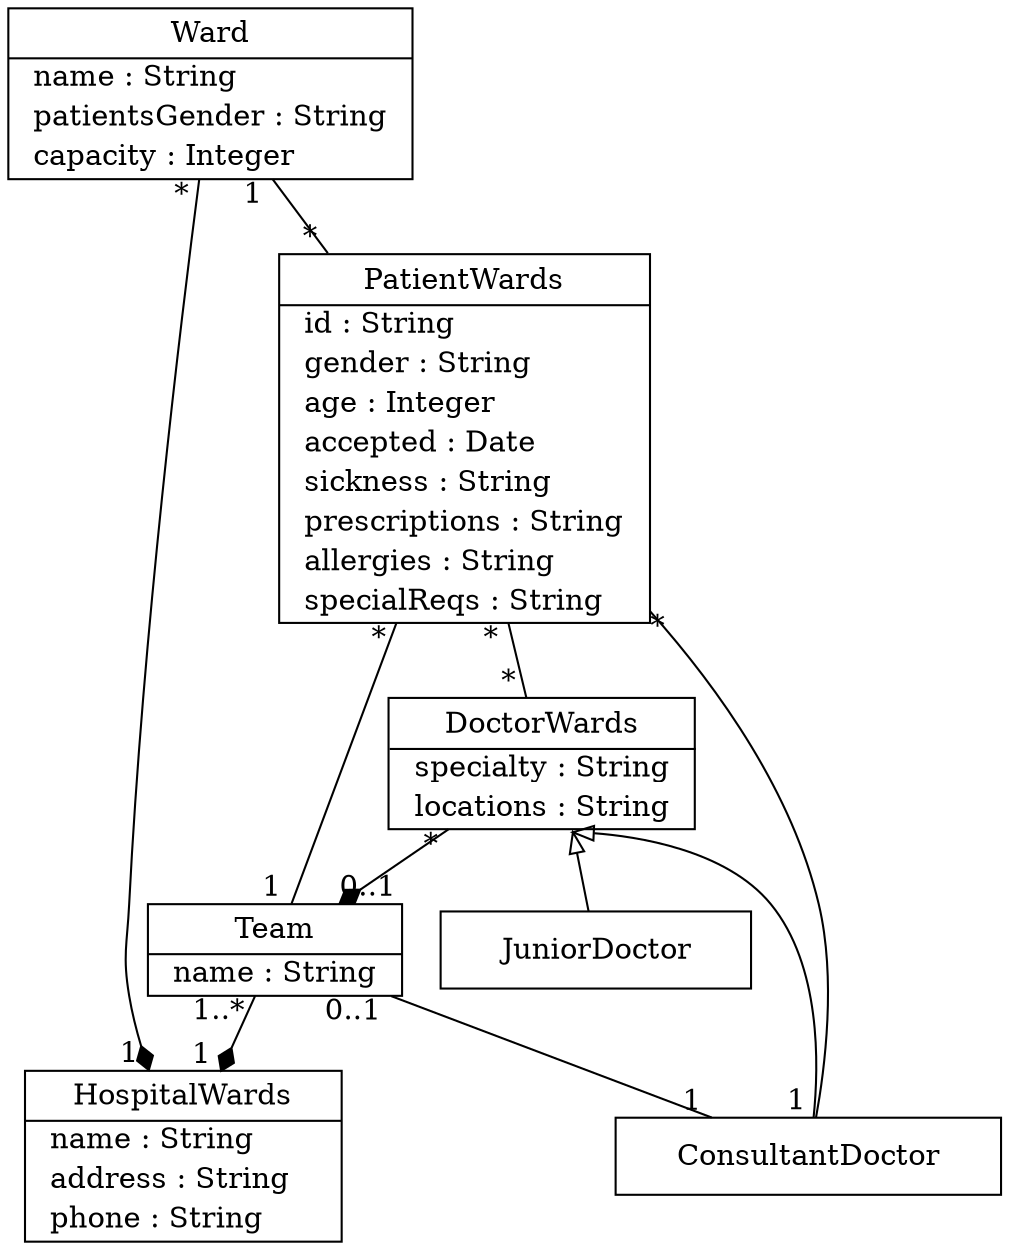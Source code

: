 // Code generated by Umple 1.31.1.5860.78bb27cc6

digraph "Wards and Teams" {
  rankdir="BT"
  node [ratio="auto" shape=record margin=0; href="javascript:Action.selectClass(&quot;\N&quot;);"];

  // Class: HospitalWards
  "HospitalWards" [shape=plaintext margin=0 label=<<table border="1" cellspacing="0" cellborder="0" cellpadding="2"><tr><td cellpadding="4">    HospitalWards    </td></tr><hr/><tr><td align="left" href="" title="String name&#13;">  name : String  </td></tr><tr><td align="left" href="" title="String address&#13;">  address : String  </td></tr><tr><td align="left" href="" title="String phone&#13;">  phone : String  </td></tr></table>>,
   tooltip="class HospitalWards
"];

  // Class: Team
  "Team" [shape=plaintext margin=0 label=<<table border="1" cellspacing="0" cellborder="0" cellpadding="2"><tr><td cellpadding="4">    Team    </td></tr><hr/><tr><td align="left" href="" title="String name&#13;">  name : String  </td></tr></table>>,
   tooltip="class Team
"];

  // Class: Ward
  "Ward" [shape=plaintext margin=0 label=<<table border="1" cellspacing="0" cellborder="0" cellpadding="2"><tr><td cellpadding="4">    Ward    </td></tr><hr/><tr><td align="left" href="" title="String name&#13;">  name : String  </td></tr><tr><td align="left" href="" title="String patientsGender&#13;">  patientsGender : String  </td></tr><tr><td align="left" href="" title="Integer capacity&#13;">  capacity : Integer  </td></tr></table>>,
   tooltip="class Ward
"];

  // Class: DoctorWards
  "DoctorWards" [shape=plaintext margin=0 label=<<table border="1" cellspacing="0" cellborder="0" cellpadding="2"><tr><td cellpadding="4">    DoctorWards    </td></tr><hr/><tr><td align="left" href="" title="String specialty&#13;">  specialty : String  </td></tr><tr><td align="left" href="" title="String locations&#13;">  locations : String  </td></tr></table>>,
   tooltip="class DoctorWards
"];

  // Class: ConsultantDoctor
  "ConsultantDoctor" [shape=plaintext margin=0 label=<<table border="1" cellspacing="0" cellborder="0" cellpadding="10"><tr><td>    ConsultantDoctor    </td></tr></table>>,
   tooltip="class ConsultantDoctor
"];
  "ConsultantDoctor" -> "DoctorWards" [arrowhead="empty"; samehead="gen"];


  // Class: JuniorDoctor
  "JuniorDoctor" [shape=plaintext margin=0 label=<<table border="1" cellspacing="0" cellborder="0" cellpadding="10"><tr><td>    JuniorDoctor    </td></tr></table>>,
   tooltip="class JuniorDoctor
"];
  "JuniorDoctor" -> "DoctorWards" [arrowhead="empty"; samehead="gen"];


  // Class: PatientWards
  "PatientWards" [shape=plaintext margin=0 label=<<table border="1" cellspacing="0" cellborder="0" cellpadding="2"><tr><td cellpadding="4">    PatientWards    </td></tr><hr/><tr><td align="left" href="" title="String id&#13;">  id : String  </td></tr><tr><td align="left" href="" title="String gender&#13;">  gender : String  </td></tr><tr><td align="left" href="" title="Integer age&#13;">  age : Integer  </td></tr><tr><td align="left" href="" title="Date accepted&#13;">  accepted : Date  </td></tr><tr><td align="left" href="" title="String sickness&#13;">  sickness : String  </td></tr><tr><td align="left" href="" title="String prescriptions&#13;">  prescriptions : String  </td></tr><tr><td align="left" href="" title="String allergies&#13;">  allergies : String  </td></tr><tr><td align="left" href="" title="String specialReqs&#13;">  specialReqs : String  </td></tr></table>>,
   tooltip="class PatientWards
"];

  // All associations
  "HospitalWards" -> "Team" [dir="back", arrowtail="diamond", taillabel="1 ", headlabel="1..* ", tooltip="HospitalWards 1  <@>- 1..*  Team

A Team has A HospitalWards. It must always have exactly, one, and can never have none. And there is an upper bound of at most one HospitalWards.

A HospitalWards has at least 1 Team and can never have none. And there is no upper bound defined.

This is a composition. A Team is part of a HospitalWards. When any HospitalWards is destroyed its parts are destroyed too.
" headtooltip="HospitalWards 1  <@>- 1..*  Team

A Team has A HospitalWards. It must always have exactly, one, and can never have none. And there is an upper bound of at most one HospitalWards.

A HospitalWards has at least 1 Team and can never have none. And there is no upper bound defined.

This is a composition. A Team is part of a HospitalWards. When any HospitalWards is destroyed its parts are destroyed too.
" tailtooltip="HospitalWards 1  <@>- 1..*  Team

A Team has A HospitalWards. It must always have exactly, one, and can never have none. And there is an upper bound of at most one HospitalWards.

A HospitalWards has at least 1 Team and can never have none. And there is no upper bound defined.

This is a composition. A Team is part of a HospitalWards. When any HospitalWards is destroyed its parts are destroyed too.
" tailurl="javascript:void()" headurl="javascript:void()" ];
  "HospitalWards" -> "Ward" [dir="back", arrowtail="diamond", taillabel="1 ", headlabel="* ", tooltip="HospitalWards 1  <@>- *  Ward

A Ward has A HospitalWards. It must always have exactly, one, and can never have none. And there is an upper bound of at most one HospitalWards.

A HospitalWards has some Wards. It can have none, and there is no upper bound defined.

This is a composition. A Ward is part of a HospitalWards. When any HospitalWards is destroyed its parts are destroyed too.
" headtooltip="HospitalWards 1  <@>- *  Ward

A Ward has A HospitalWards. It must always have exactly, one, and can never have none. And there is an upper bound of at most one HospitalWards.

A HospitalWards has some Wards. It can have none, and there is no upper bound defined.

This is a composition. A Ward is part of a HospitalWards. When any HospitalWards is destroyed its parts are destroyed too.
" tailtooltip="HospitalWards 1  <@>- *  Ward

A Ward has A HospitalWards. It must always have exactly, one, and can never have none. And there is an upper bound of at most one HospitalWards.

A HospitalWards has some Wards. It can have none, and there is no upper bound defined.

This is a composition. A Ward is part of a HospitalWards. When any HospitalWards is destroyed its parts are destroyed too.
" tailurl="javascript:void()" headurl="javascript:void()" ];
  "Team" -> "DoctorWards" [dir="back", arrowtail="diamond", taillabel="0..1 ", headlabel="* ", tooltip="Team 0..1  <@>- *  DoctorWards

A DoctorWards may have a Team. It can have none or just 1. 

A Team has some DoctorWardss. It can have none, and there is no upper bound defined.

This is a composition. A DoctorWards is part of a Team. When any Team is destroyed its parts are destroyed too.
" headtooltip="Team 0..1  <@>- *  DoctorWards

A DoctorWards may have a Team. It can have none or just 1. 

A Team has some DoctorWardss. It can have none, and there is no upper bound defined.

This is a composition. A DoctorWards is part of a Team. When any Team is destroyed its parts are destroyed too.
" tailtooltip="Team 0..1  <@>- *  DoctorWards

A DoctorWards may have a Team. It can have none or just 1. 

A Team has some DoctorWardss. It can have none, and there is no upper bound defined.

This is a composition. A DoctorWards is part of a Team. When any Team is destroyed its parts are destroyed too.
" tailurl="javascript:void()" headurl="javascript:void()" ];
  "DoctorWards" -> "PatientWards" [dir="none", taillabel="* ", headlabel="* ", tooltip="DoctorWards *  -- *  PatientWards

A PatientWards has some DoctorWardss. It can have none, and there is no upper bound defined.

A DoctorWards has some PatientWardss. It can have none, and there is no upper bound defined.

" headtooltip="DoctorWards *  -- *  PatientWards

A PatientWards has some DoctorWardss. It can have none, and there is no upper bound defined.

A DoctorWards has some PatientWardss. It can have none, and there is no upper bound defined.

" tailtooltip="DoctorWards *  -- *  PatientWards

A PatientWards has some DoctorWardss. It can have none, and there is no upper bound defined.

A DoctorWards has some PatientWardss. It can have none, and there is no upper bound defined.

" tailurl="javascript:void()" headurl="javascript:void()" ];
  "ConsultantDoctor" -> "PatientWards" [dir="none", taillabel="1 ", headlabel="* ", tooltip="ConsultantDoctor 1  -- *  PatientWards

A PatientWards has A ConsultantDoctor. It must always have exactly, one, and can never have none. And there is an upper bound of at most one ConsultantDoctor.

A ConsultantDoctor has some PatientWardss. It can have none, and there is no upper bound defined.

When a PatientWards is created, its ConsultantDoctor must be assigned.
When a PatientWards is deleted, its ConsultantDoctor is not deleted and its list of PatientWardss is decreased.
When a ConsultantDoctor is deleted, its PatientWardss are not deleted. They are assigned to another ConsultantDoctor.
" headtooltip="ConsultantDoctor 1  -- *  PatientWards

A PatientWards has A ConsultantDoctor. It must always have exactly, one, and can never have none. And there is an upper bound of at most one ConsultantDoctor.

A ConsultantDoctor has some PatientWardss. It can have none, and there is no upper bound defined.

When a PatientWards is created, its ConsultantDoctor must be assigned.
When a PatientWards is deleted, its ConsultantDoctor is not deleted and its list of PatientWardss is decreased.
When a ConsultantDoctor is deleted, its PatientWardss are not deleted. They are assigned to another ConsultantDoctor.
" tailtooltip="ConsultantDoctor 1  -- *  PatientWards

A PatientWards has A ConsultantDoctor. It must always have exactly, one, and can never have none. And there is an upper bound of at most one ConsultantDoctor.

A ConsultantDoctor has some PatientWardss. It can have none, and there is no upper bound defined.

When a PatientWards is created, its ConsultantDoctor must be assigned.
When a PatientWards is deleted, its ConsultantDoctor is not deleted and its list of PatientWardss is decreased.
When a ConsultantDoctor is deleted, its PatientWardss are not deleted. They are assigned to another ConsultantDoctor.
" tailurl="javascript:void()" headurl="javascript:void()" ];
  "ConsultantDoctor" -> "Team" [dir="none", taillabel="1 ", headlabel="0..1 ", tooltip="ConsultantDoctor 1  -- 0..1  Team

A Team has A ConsultantDoctor. It must always have exactly, one, and can never have none. And there is an upper bound of at most one ConsultantDoctor.

A ConsultantDoctor may have a Team. It can have none or just 1. 

" headtooltip="ConsultantDoctor 1  -- 0..1  Team

A Team has A ConsultantDoctor. It must always have exactly, one, and can never have none. And there is an upper bound of at most one ConsultantDoctor.

A ConsultantDoctor may have a Team. It can have none or just 1. 

" tailtooltip="ConsultantDoctor 1  -- 0..1  Team

A Team has A ConsultantDoctor. It must always have exactly, one, and can never have none. And there is an upper bound of at most one ConsultantDoctor.

A ConsultantDoctor may have a Team. It can have none or just 1. 

" tailurl="javascript:void()" headurl="javascript:void()" ];
  "PatientWards" -> "Ward" [dir="none", taillabel="* ", headlabel="1 ", tooltip="PatientWards *  -- 1  Ward

A Ward has some PatientWardss. It can have none, and there is no upper bound defined.

A PatientWards has A Ward. It must always have exactly, one, and can never have none. And there is an upper bound of at most one Ward.

When a PatientWards is created, its Ward must be assigned.
When a PatientWards is deleted, its Ward is not deleted and its list of PatientWardss is decreased.
When a Ward is deleted, its PatientWardss are not deleted. They are assigned to another Ward.
" headtooltip="PatientWards *  -- 1  Ward

A Ward has some PatientWardss. It can have none, and there is no upper bound defined.

A PatientWards has A Ward. It must always have exactly, one, and can never have none. And there is an upper bound of at most one Ward.

When a PatientWards is created, its Ward must be assigned.
When a PatientWards is deleted, its Ward is not deleted and its list of PatientWardss is decreased.
When a Ward is deleted, its PatientWardss are not deleted. They are assigned to another Ward.
" tailtooltip="PatientWards *  -- 1  Ward

A Ward has some PatientWardss. It can have none, and there is no upper bound defined.

A PatientWards has A Ward. It must always have exactly, one, and can never have none. And there is an upper bound of at most one Ward.

When a PatientWards is created, its Ward must be assigned.
When a PatientWards is deleted, its Ward is not deleted and its list of PatientWardss is decreased.
When a Ward is deleted, its PatientWardss are not deleted. They are assigned to another Ward.
" tailurl="javascript:void()" headurl="javascript:void()" ];
  "PatientWards" -> "Team" [dir="none", taillabel="* ", headlabel="1 ", tooltip="PatientWards *  -- 1  Team

A Team has some PatientWardss. It can have none, and there is no upper bound defined.

A PatientWards has A Team. It must always have exactly, one, and can never have none. And there is an upper bound of at most one Team.

When a PatientWards is created, its Team must be assigned.
When a PatientWards is deleted, its Team is not deleted and its list of PatientWardss is decreased.
When a Team is deleted, its PatientWardss are not deleted. They are assigned to another Team.
" headtooltip="PatientWards *  -- 1  Team

A Team has some PatientWardss. It can have none, and there is no upper bound defined.

A PatientWards has A Team. It must always have exactly, one, and can never have none. And there is an upper bound of at most one Team.

When a PatientWards is created, its Team must be assigned.
When a PatientWards is deleted, its Team is not deleted and its list of PatientWardss is decreased.
When a Team is deleted, its PatientWardss are not deleted. They are assigned to another Team.
" tailtooltip="PatientWards *  -- 1  Team

A Team has some PatientWardss. It can have none, and there is no upper bound defined.

A PatientWards has A Team. It must always have exactly, one, and can never have none. And there is an upper bound of at most one Team.

When a PatientWards is created, its Team must be assigned.
When a PatientWards is deleted, its Team is not deleted and its list of PatientWardss is decreased.
When a Team is deleted, its PatientWardss are not deleted. They are assigned to another Team.
" tailurl="javascript:void()" headurl="javascript:void()" ];
}
